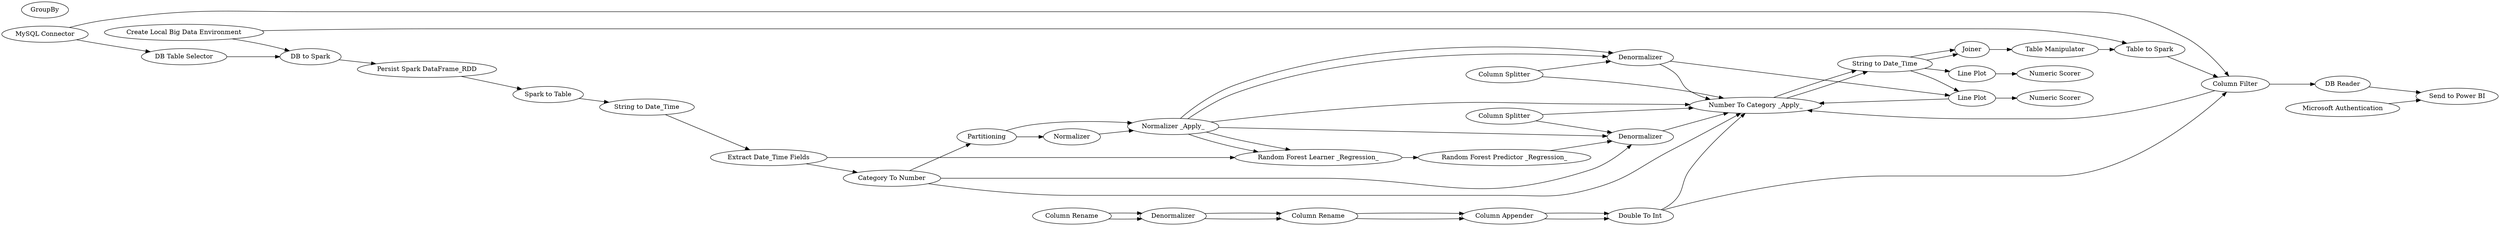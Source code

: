 digraph {
	48 [label="Create Local Big Data Environment"]
	53 [label="Persist Spark DataFrame_RDD"]
	54 [label="DB to Spark"]
	55 [label="DB Table Selector"]
	56 [label="MySQL Connector"]
	62 [label="Spark to Table"]
	196 [label="Line Plot"]
	198 [label="Spark to DB"]
	204 [label="Random Forest Learner _Regression_"]
	205 [label="Random Forest Predictor _Regression_"]
	216 [label="Gradient Boosted Trees Learner _Regression_"]
	217 [label="Gradient Boosted Trees Predictor _Regression_"]
	82 [label="String to Date_Time"]
	83 [label="Extract Date_Time Fields"]
	91 [label="Category To Number"]
	210 [label=GroupBy]
	92 [label=Normalizer]
	93 [label=Partitioning]
	94 [label="Normalizer _Apply_"]
	217 [label="Line Plot"]
	218 [label="Numeric Scorer"]
	219 [label="Numeric Scorer"]
	97 [label=Denormalizer]
	189 [label="Column Splitter"]
	154 [label=Denormalizer]
	155 [label="Column Rename"]
	156 [label="Column Rename"]
	190 [label="Column Appender"]
	193 [label="Number To Category _Apply_"]
	194 [label="Double To Int"]
	197 [label="String to Date_Time"]
	198 [label="Column Filter"]
	214 [label="Column Splitter"]
	154 [label=Denormalizer]
	155 [label="Column Rename"]
	156 [label="Column Rename"]
	190 [label="Column Appender"]
	193 [label="Number To Category _Apply_"]
	194 [label="Double To Int"]
	197 [label="String to Date_Time"]
	216 [label=Denormalizer]
	222 [label="Table to Spark"]
	226 [label="Send to Power BI"]
	227 [label="Microsoft Authentication"]
	228 [label="DB Reader"]
	230 [label=Joiner]
	231 [label="Table Manipulator"]
	204 -> 205
	216 -> 217
	82 -> 83
	83 -> 204
	83 -> 91
	92 -> 94
	93 -> 92
	93 -> 94
	154 -> 156
	155 -> 154
	156 -> 190
	190 -> 194
	193 -> 197
	194 -> 198
	198 -> 193
	97 -> 193
	189 -> 193
	189 -> 97
	154 -> 156
	155 -> 154
	156 -> 190
	190 -> 194
	193 -> 197
	194 -> 193
	214 -> 193
	214 -> 216
	216 -> 193
	48 -> 54
	48 -> 222
	53 -> 62
	54 -> 53
	55 -> 54
	56 -> 55
	56 -> 198
	62 -> 82
	196 -> 218
	198 -> 228
	205 -> 97
	217 -> 193
	91 -> 93
	91 -> 97
	91 -> 193
	94 -> 216
	94 -> 216
	94 -> 204
	94 -> 204
	94 -> 193
	94 -> 97
	217 -> 219
	197 -> 196
	197 -> 230
	197 -> 217
	197 -> 230
	222 -> 198
	227 -> 226
	228 -> 226
	230 -> 231
	231 -> 222
	rankdir=LR
}
